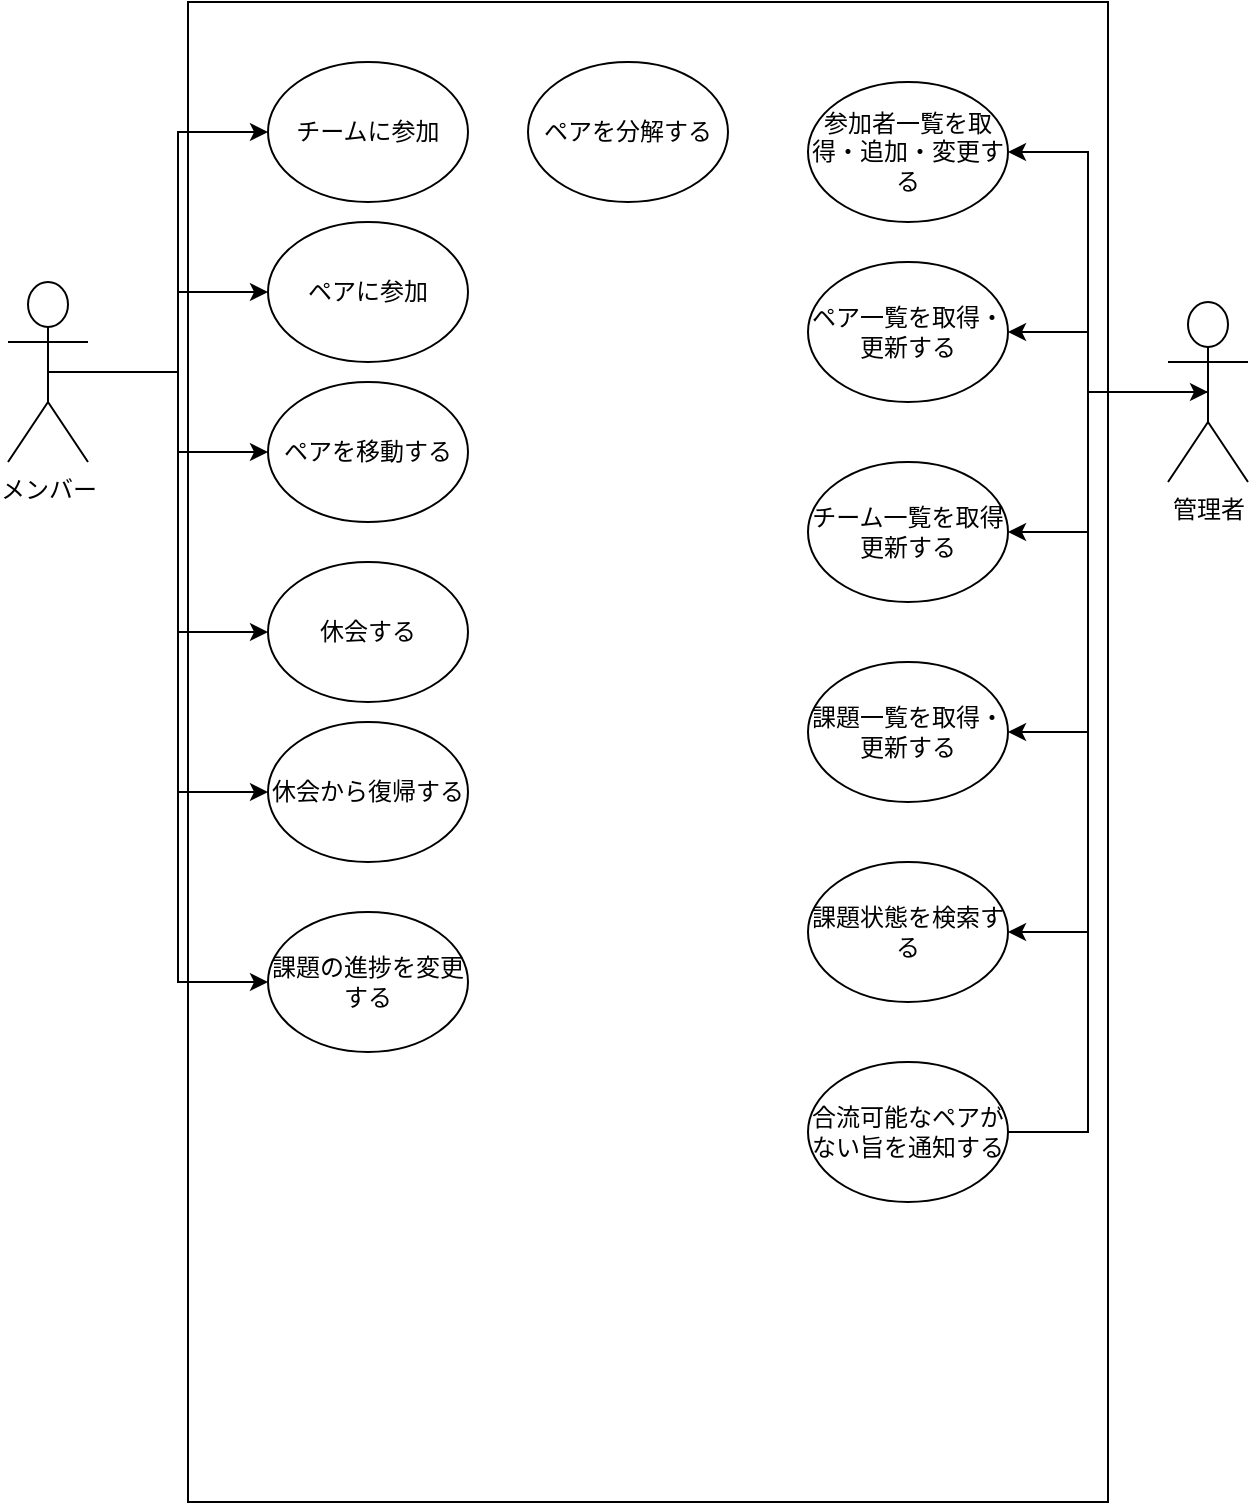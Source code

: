 <mxfile version="21.2.1" type="device">
  <diagram name="ページ1" id="aSlxc9tsZfphCZpA_yYC">
    <mxGraphModel dx="954" dy="674" grid="1" gridSize="10" guides="1" tooltips="1" connect="1" arrows="1" fold="1" page="1" pageScale="1" pageWidth="827" pageHeight="1169" math="0" shadow="0">
      <root>
        <mxCell id="0" />
        <mxCell id="1" parent="0" />
        <mxCell id="ef5fkB2S-IdkGvZBPRla-36" style="edgeStyle=orthogonalEdgeStyle;rounded=0;orthogonalLoop=1;jettySize=auto;html=1;exitX=0.5;exitY=0.5;exitDx=0;exitDy=0;exitPerimeter=0;entryX=1;entryY=0.5;entryDx=0;entryDy=0;" parent="1" source="ef5fkB2S-IdkGvZBPRla-1" target="ef5fkB2S-IdkGvZBPRla-22" edge="1">
          <mxGeometry relative="1" as="geometry" />
        </mxCell>
        <mxCell id="ef5fkB2S-IdkGvZBPRla-37" style="edgeStyle=orthogonalEdgeStyle;rounded=0;orthogonalLoop=1;jettySize=auto;html=1;exitX=0.5;exitY=0.5;exitDx=0;exitDy=0;exitPerimeter=0;entryX=1;entryY=0.5;entryDx=0;entryDy=0;" parent="1" source="ef5fkB2S-IdkGvZBPRla-1" target="ef5fkB2S-IdkGvZBPRla-20" edge="1">
          <mxGeometry relative="1" as="geometry" />
        </mxCell>
        <mxCell id="ef5fkB2S-IdkGvZBPRla-40" style="edgeStyle=orthogonalEdgeStyle;rounded=0;orthogonalLoop=1;jettySize=auto;html=1;exitX=0.5;exitY=0.5;exitDx=0;exitDy=0;exitPerimeter=0;entryX=1;entryY=0.5;entryDx=0;entryDy=0;" parent="1" source="ef5fkB2S-IdkGvZBPRla-1" target="ef5fkB2S-IdkGvZBPRla-19" edge="1">
          <mxGeometry relative="1" as="geometry" />
        </mxCell>
        <mxCell id="ef5fkB2S-IdkGvZBPRla-41" style="edgeStyle=orthogonalEdgeStyle;rounded=0;orthogonalLoop=1;jettySize=auto;html=1;exitX=0.5;exitY=0.5;exitDx=0;exitDy=0;exitPerimeter=0;entryX=1;entryY=0.5;entryDx=0;entryDy=0;" parent="1" source="ef5fkB2S-IdkGvZBPRla-1" target="ef5fkB2S-IdkGvZBPRla-18" edge="1">
          <mxGeometry relative="1" as="geometry" />
        </mxCell>
        <mxCell id="ef5fkB2S-IdkGvZBPRla-42" style="edgeStyle=orthogonalEdgeStyle;rounded=0;orthogonalLoop=1;jettySize=auto;html=1;exitX=0.5;exitY=0.5;exitDx=0;exitDy=0;exitPerimeter=0;entryX=1;entryY=0.5;entryDx=0;entryDy=0;" parent="1" source="ef5fkB2S-IdkGvZBPRla-1" target="ef5fkB2S-IdkGvZBPRla-23" edge="1">
          <mxGeometry relative="1" as="geometry" />
        </mxCell>
        <mxCell id="ef5fkB2S-IdkGvZBPRla-1" value="管理者" style="shape=umlActor;verticalLabelPosition=bottom;verticalAlign=top;html=1;outlineConnect=0;" parent="1" vertex="1">
          <mxGeometry x="680" y="210" width="40" height="90" as="geometry" />
        </mxCell>
        <mxCell id="ef5fkB2S-IdkGvZBPRla-25" style="edgeStyle=orthogonalEdgeStyle;rounded=0;orthogonalLoop=1;jettySize=auto;html=1;exitX=0.5;exitY=0.5;exitDx=0;exitDy=0;exitPerimeter=0;entryX=0;entryY=0.5;entryDx=0;entryDy=0;" parent="1" source="ef5fkB2S-IdkGvZBPRla-2" target="ef5fkB2S-IdkGvZBPRla-10" edge="1">
          <mxGeometry relative="1" as="geometry" />
        </mxCell>
        <mxCell id="ef5fkB2S-IdkGvZBPRla-31" style="edgeStyle=orthogonalEdgeStyle;rounded=0;orthogonalLoop=1;jettySize=auto;html=1;exitX=0.5;exitY=0.5;exitDx=0;exitDy=0;exitPerimeter=0;" parent="1" source="ef5fkB2S-IdkGvZBPRla-2" target="ef5fkB2S-IdkGvZBPRla-11" edge="1">
          <mxGeometry relative="1" as="geometry" />
        </mxCell>
        <mxCell id="ef5fkB2S-IdkGvZBPRla-32" style="edgeStyle=orthogonalEdgeStyle;rounded=0;orthogonalLoop=1;jettySize=auto;html=1;exitX=0.5;exitY=0.5;exitDx=0;exitDy=0;exitPerimeter=0;entryX=0;entryY=0.5;entryDx=0;entryDy=0;" parent="1" source="ef5fkB2S-IdkGvZBPRla-2" target="ef5fkB2S-IdkGvZBPRla-12" edge="1">
          <mxGeometry relative="1" as="geometry" />
        </mxCell>
        <mxCell id="ef5fkB2S-IdkGvZBPRla-33" style="edgeStyle=orthogonalEdgeStyle;rounded=0;orthogonalLoop=1;jettySize=auto;html=1;exitX=0.5;exitY=0.5;exitDx=0;exitDy=0;exitPerimeter=0;entryX=0;entryY=0.5;entryDx=0;entryDy=0;" parent="1" source="ef5fkB2S-IdkGvZBPRla-2" target="ef5fkB2S-IdkGvZBPRla-13" edge="1">
          <mxGeometry relative="1" as="geometry" />
        </mxCell>
        <mxCell id="ef5fkB2S-IdkGvZBPRla-34" style="edgeStyle=orthogonalEdgeStyle;rounded=0;orthogonalLoop=1;jettySize=auto;html=1;exitX=0.5;exitY=0.5;exitDx=0;exitDy=0;exitPerimeter=0;entryX=0;entryY=0.5;entryDx=0;entryDy=0;" parent="1" source="ef5fkB2S-IdkGvZBPRla-2" target="ef5fkB2S-IdkGvZBPRla-16" edge="1">
          <mxGeometry relative="1" as="geometry" />
        </mxCell>
        <mxCell id="ef5fkB2S-IdkGvZBPRla-35" style="edgeStyle=orthogonalEdgeStyle;rounded=0;orthogonalLoop=1;jettySize=auto;html=1;exitX=0.5;exitY=0.5;exitDx=0;exitDy=0;exitPerimeter=0;entryX=0;entryY=0.5;entryDx=0;entryDy=0;" parent="1" source="ef5fkB2S-IdkGvZBPRla-2" target="ef5fkB2S-IdkGvZBPRla-17" edge="1">
          <mxGeometry relative="1" as="geometry" />
        </mxCell>
        <mxCell id="ef5fkB2S-IdkGvZBPRla-2" value="メンバー" style="shape=umlActor;verticalLabelPosition=bottom;verticalAlign=top;html=1;outlineConnect=0;" parent="1" vertex="1">
          <mxGeometry x="100" y="200" width="40" height="90" as="geometry" />
        </mxCell>
        <mxCell id="ef5fkB2S-IdkGvZBPRla-9" value="" style="rounded=0;whiteSpace=wrap;html=1;fillColor=none;" parent="1" vertex="1">
          <mxGeometry x="190" y="60" width="460" height="750" as="geometry" />
        </mxCell>
        <mxCell id="ef5fkB2S-IdkGvZBPRla-10" value="チームに参加" style="ellipse;whiteSpace=wrap;html=1;" parent="1" vertex="1">
          <mxGeometry x="230" y="90" width="100" height="70" as="geometry" />
        </mxCell>
        <mxCell id="ef5fkB2S-IdkGvZBPRla-11" value="ペアに参加" style="ellipse;whiteSpace=wrap;html=1;" parent="1" vertex="1">
          <mxGeometry x="230" y="170" width="100" height="70" as="geometry" />
        </mxCell>
        <mxCell id="ef5fkB2S-IdkGvZBPRla-12" value="ペアを移動する" style="ellipse;whiteSpace=wrap;html=1;" parent="1" vertex="1">
          <mxGeometry x="230" y="250" width="100" height="70" as="geometry" />
        </mxCell>
        <mxCell id="ef5fkB2S-IdkGvZBPRla-13" value="休会する" style="ellipse;whiteSpace=wrap;html=1;" parent="1" vertex="1">
          <mxGeometry x="230" y="340" width="100" height="70" as="geometry" />
        </mxCell>
        <mxCell id="ef5fkB2S-IdkGvZBPRla-16" value="休会から復帰する" style="ellipse;whiteSpace=wrap;html=1;" parent="1" vertex="1">
          <mxGeometry x="230" y="420" width="100" height="70" as="geometry" />
        </mxCell>
        <mxCell id="ef5fkB2S-IdkGvZBPRla-17" value="課題の進捗を変更する" style="ellipse;whiteSpace=wrap;html=1;" parent="1" vertex="1">
          <mxGeometry x="230" y="515" width="100" height="70" as="geometry" />
        </mxCell>
        <mxCell id="ef5fkB2S-IdkGvZBPRla-18" value="課題一覧を取得・更新する" style="ellipse;whiteSpace=wrap;html=1;" parent="1" vertex="1">
          <mxGeometry x="500" y="390" width="100" height="70" as="geometry" />
        </mxCell>
        <mxCell id="ef5fkB2S-IdkGvZBPRla-19" value="チーム一覧を取得更新する" style="ellipse;whiteSpace=wrap;html=1;" parent="1" vertex="1">
          <mxGeometry x="500" y="290" width="100" height="70" as="geometry" />
        </mxCell>
        <mxCell id="ef5fkB2S-IdkGvZBPRla-20" value="ペア一覧を取得・更新する" style="ellipse;whiteSpace=wrap;html=1;" parent="1" vertex="1">
          <mxGeometry x="500" y="190" width="100" height="70" as="geometry" />
        </mxCell>
        <mxCell id="ef5fkB2S-IdkGvZBPRla-21" value="ペアを分解する" style="ellipse;whiteSpace=wrap;html=1;" parent="1" vertex="1">
          <mxGeometry x="360" y="90" width="100" height="70" as="geometry" />
        </mxCell>
        <mxCell id="ef5fkB2S-IdkGvZBPRla-22" value="参加者一覧を取得・追加・変更する" style="ellipse;whiteSpace=wrap;html=1;" parent="1" vertex="1">
          <mxGeometry x="500" y="100" width="100" height="70" as="geometry" />
        </mxCell>
        <mxCell id="ef5fkB2S-IdkGvZBPRla-23" value="課題状態を検索する" style="ellipse;whiteSpace=wrap;html=1;" parent="1" vertex="1">
          <mxGeometry x="500" y="490" width="100" height="70" as="geometry" />
        </mxCell>
        <mxCell id="ef5fkB2S-IdkGvZBPRla-45" style="edgeStyle=orthogonalEdgeStyle;rounded=0;orthogonalLoop=1;jettySize=auto;html=1;exitX=1;exitY=0.5;exitDx=0;exitDy=0;entryX=0.5;entryY=0.5;entryDx=0;entryDy=0;entryPerimeter=0;" parent="1" source="ef5fkB2S-IdkGvZBPRla-24" target="ef5fkB2S-IdkGvZBPRla-1" edge="1">
          <mxGeometry relative="1" as="geometry">
            <Array as="points">
              <mxPoint x="640" y="625" />
              <mxPoint x="640" y="255" />
            </Array>
          </mxGeometry>
        </mxCell>
        <mxCell id="ef5fkB2S-IdkGvZBPRla-24" value="合流可能なペアがない旨を通知する" style="ellipse;whiteSpace=wrap;html=1;" parent="1" vertex="1">
          <mxGeometry x="500" y="590" width="100" height="70" as="geometry" />
        </mxCell>
      </root>
    </mxGraphModel>
  </diagram>
</mxfile>
